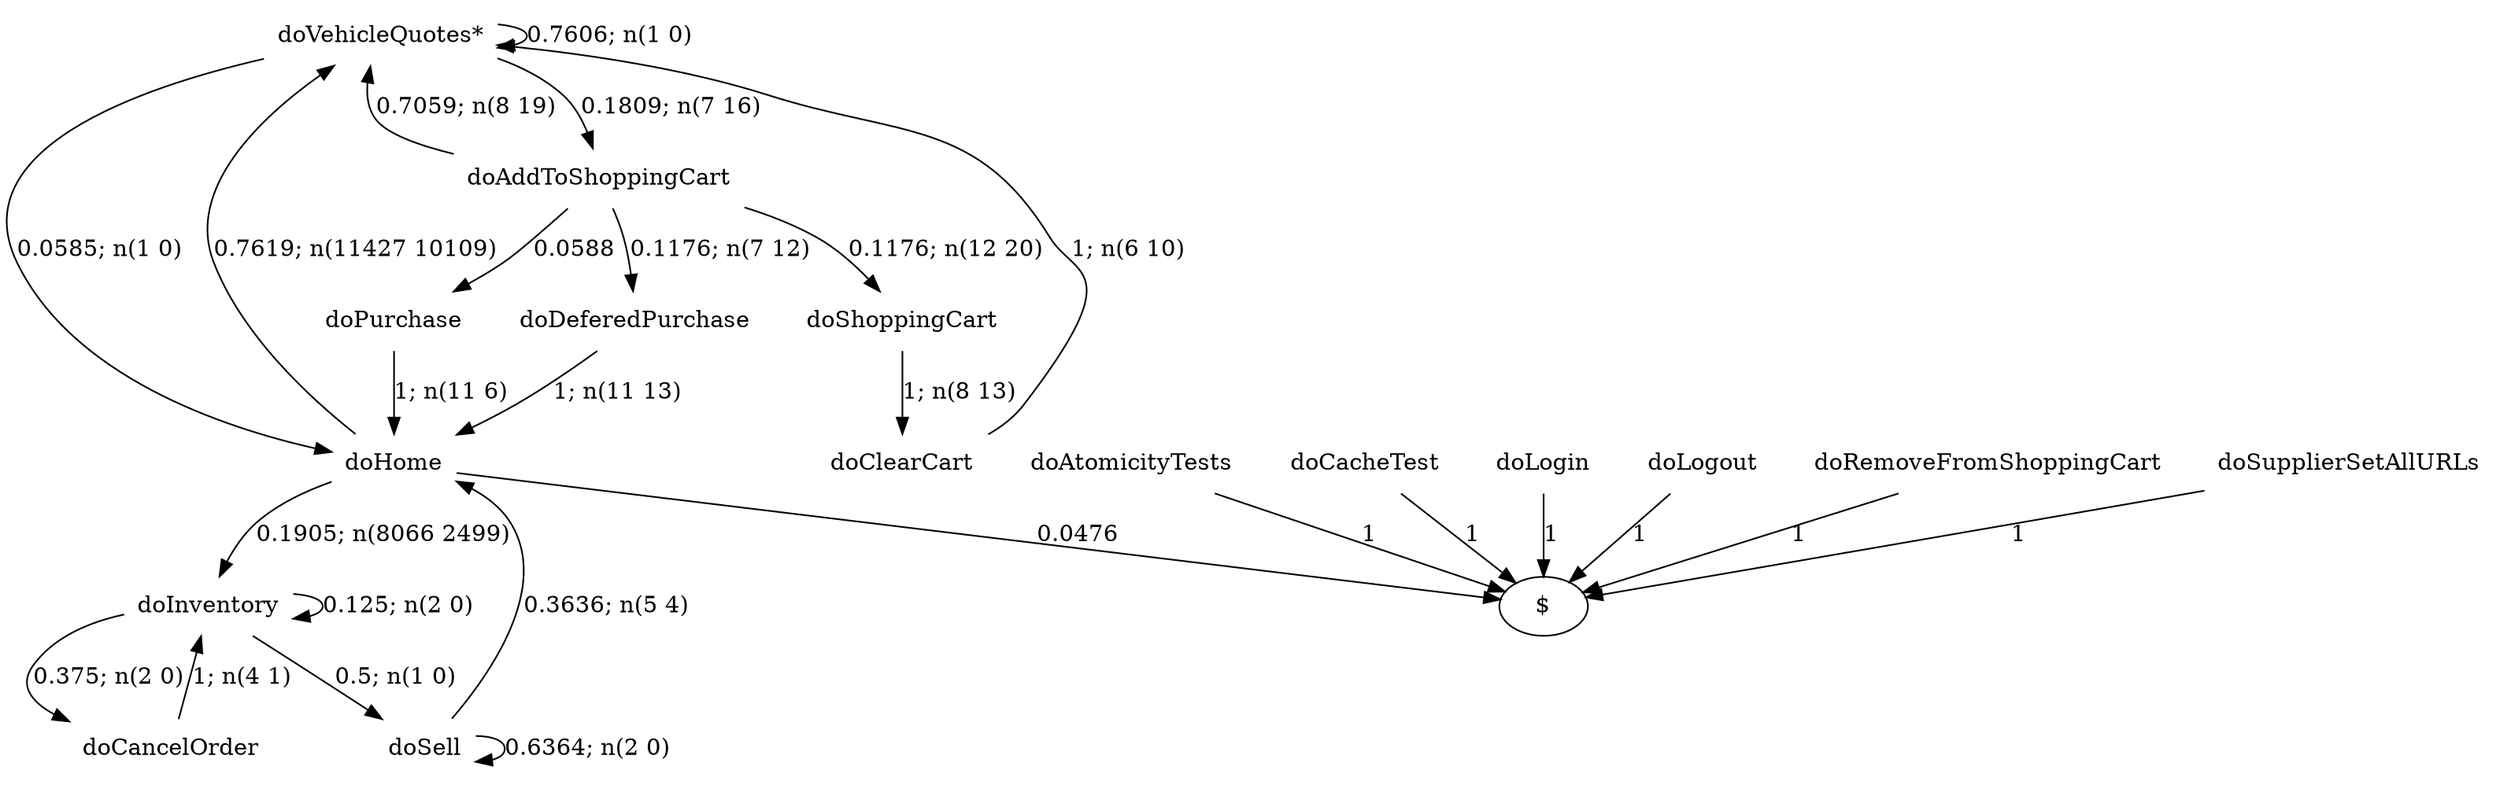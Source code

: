 digraph G {"doVehicleQuotes*" [label="doVehicleQuotes*",shape=none];"doSupplierSetAllURLs" [label="doSupplierSetAllURLs",shape=none];"doAtomicityTests" [label="doAtomicityTests",shape=none];"doCacheTest" [label="doCacheTest",shape=none];"doLogin" [label="doLogin",shape=none];"doAddToShoppingCart" [label="doAddToShoppingCart",shape=none];"doDeferedPurchase" [label="doDeferedPurchase",shape=none];"doHome" [label="doHome",shape=none];"doShoppingCart" [label="doShoppingCart",shape=none];"doClearCart" [label="doClearCart",shape=none];"doPurchase" [label="doPurchase",shape=none];"doInventory" [label="doInventory",shape=none];"doSell" [label="doSell",shape=none];"doLogout" [label="doLogout",shape=none];"doCancelOrder" [label="doCancelOrder",shape=none];"doRemoveFromShoppingCart" [label="doRemoveFromShoppingCart",shape=none];"doVehicleQuotes*"->"doVehicleQuotes*" [style=solid,label="0.7606; n(1 0)"];"doVehicleQuotes*"->"doAddToShoppingCart" [style=solid,label="0.1809; n(7 16)"];"doVehicleQuotes*"->"doHome" [style=solid,label="0.0585; n(1 0)"];"doSupplierSetAllURLs"->"$" [style=solid,label="1"];"doAtomicityTests"->"$" [style=solid,label="1"];"doCacheTest"->"$" [style=solid,label="1"];"doLogin"->"$" [style=solid,label="1"];"doAddToShoppingCart"->"doVehicleQuotes*" [style=solid,label="0.7059; n(8 19)"];"doAddToShoppingCart"->"doDeferedPurchase" [style=solid,label="0.1176; n(7 12)"];"doAddToShoppingCart"->"doShoppingCart" [style=solid,label="0.1176; n(12 20)"];"doAddToShoppingCart"->"doPurchase" [style=solid,label="0.0588"];"doDeferedPurchase"->"doHome" [style=solid,label="1; n(11 13)"];"doHome"->"doVehicleQuotes*" [style=solid,label="0.7619; n(11427 10109)"];"doHome"->"doInventory" [style=solid,label="0.1905; n(8066 2499)"];"doHome"->"$" [style=solid,label="0.0476"];"doShoppingCart"->"doClearCart" [style=solid,label="1; n(8 13)"];"doClearCart"->"doVehicleQuotes*" [style=solid,label="1; n(6 10)"];"doPurchase"->"doHome" [style=solid,label="1; n(11 6)"];"doInventory"->"doInventory" [style=solid,label="0.125; n(2 0)"];"doInventory"->"doSell" [style=solid,label="0.5; n(1 0)"];"doInventory"->"doCancelOrder" [style=solid,label="0.375; n(2 0)"];"doSell"->"doHome" [style=solid,label="0.3636; n(5 4)"];"doSell"->"doSell" [style=solid,label="0.6364; n(2 0)"];"doLogout"->"$" [style=solid,label="1"];"doCancelOrder"->"doInventory" [style=solid,label="1; n(4 1)"];"doRemoveFromShoppingCart"->"$" [style=solid,label="1"];}